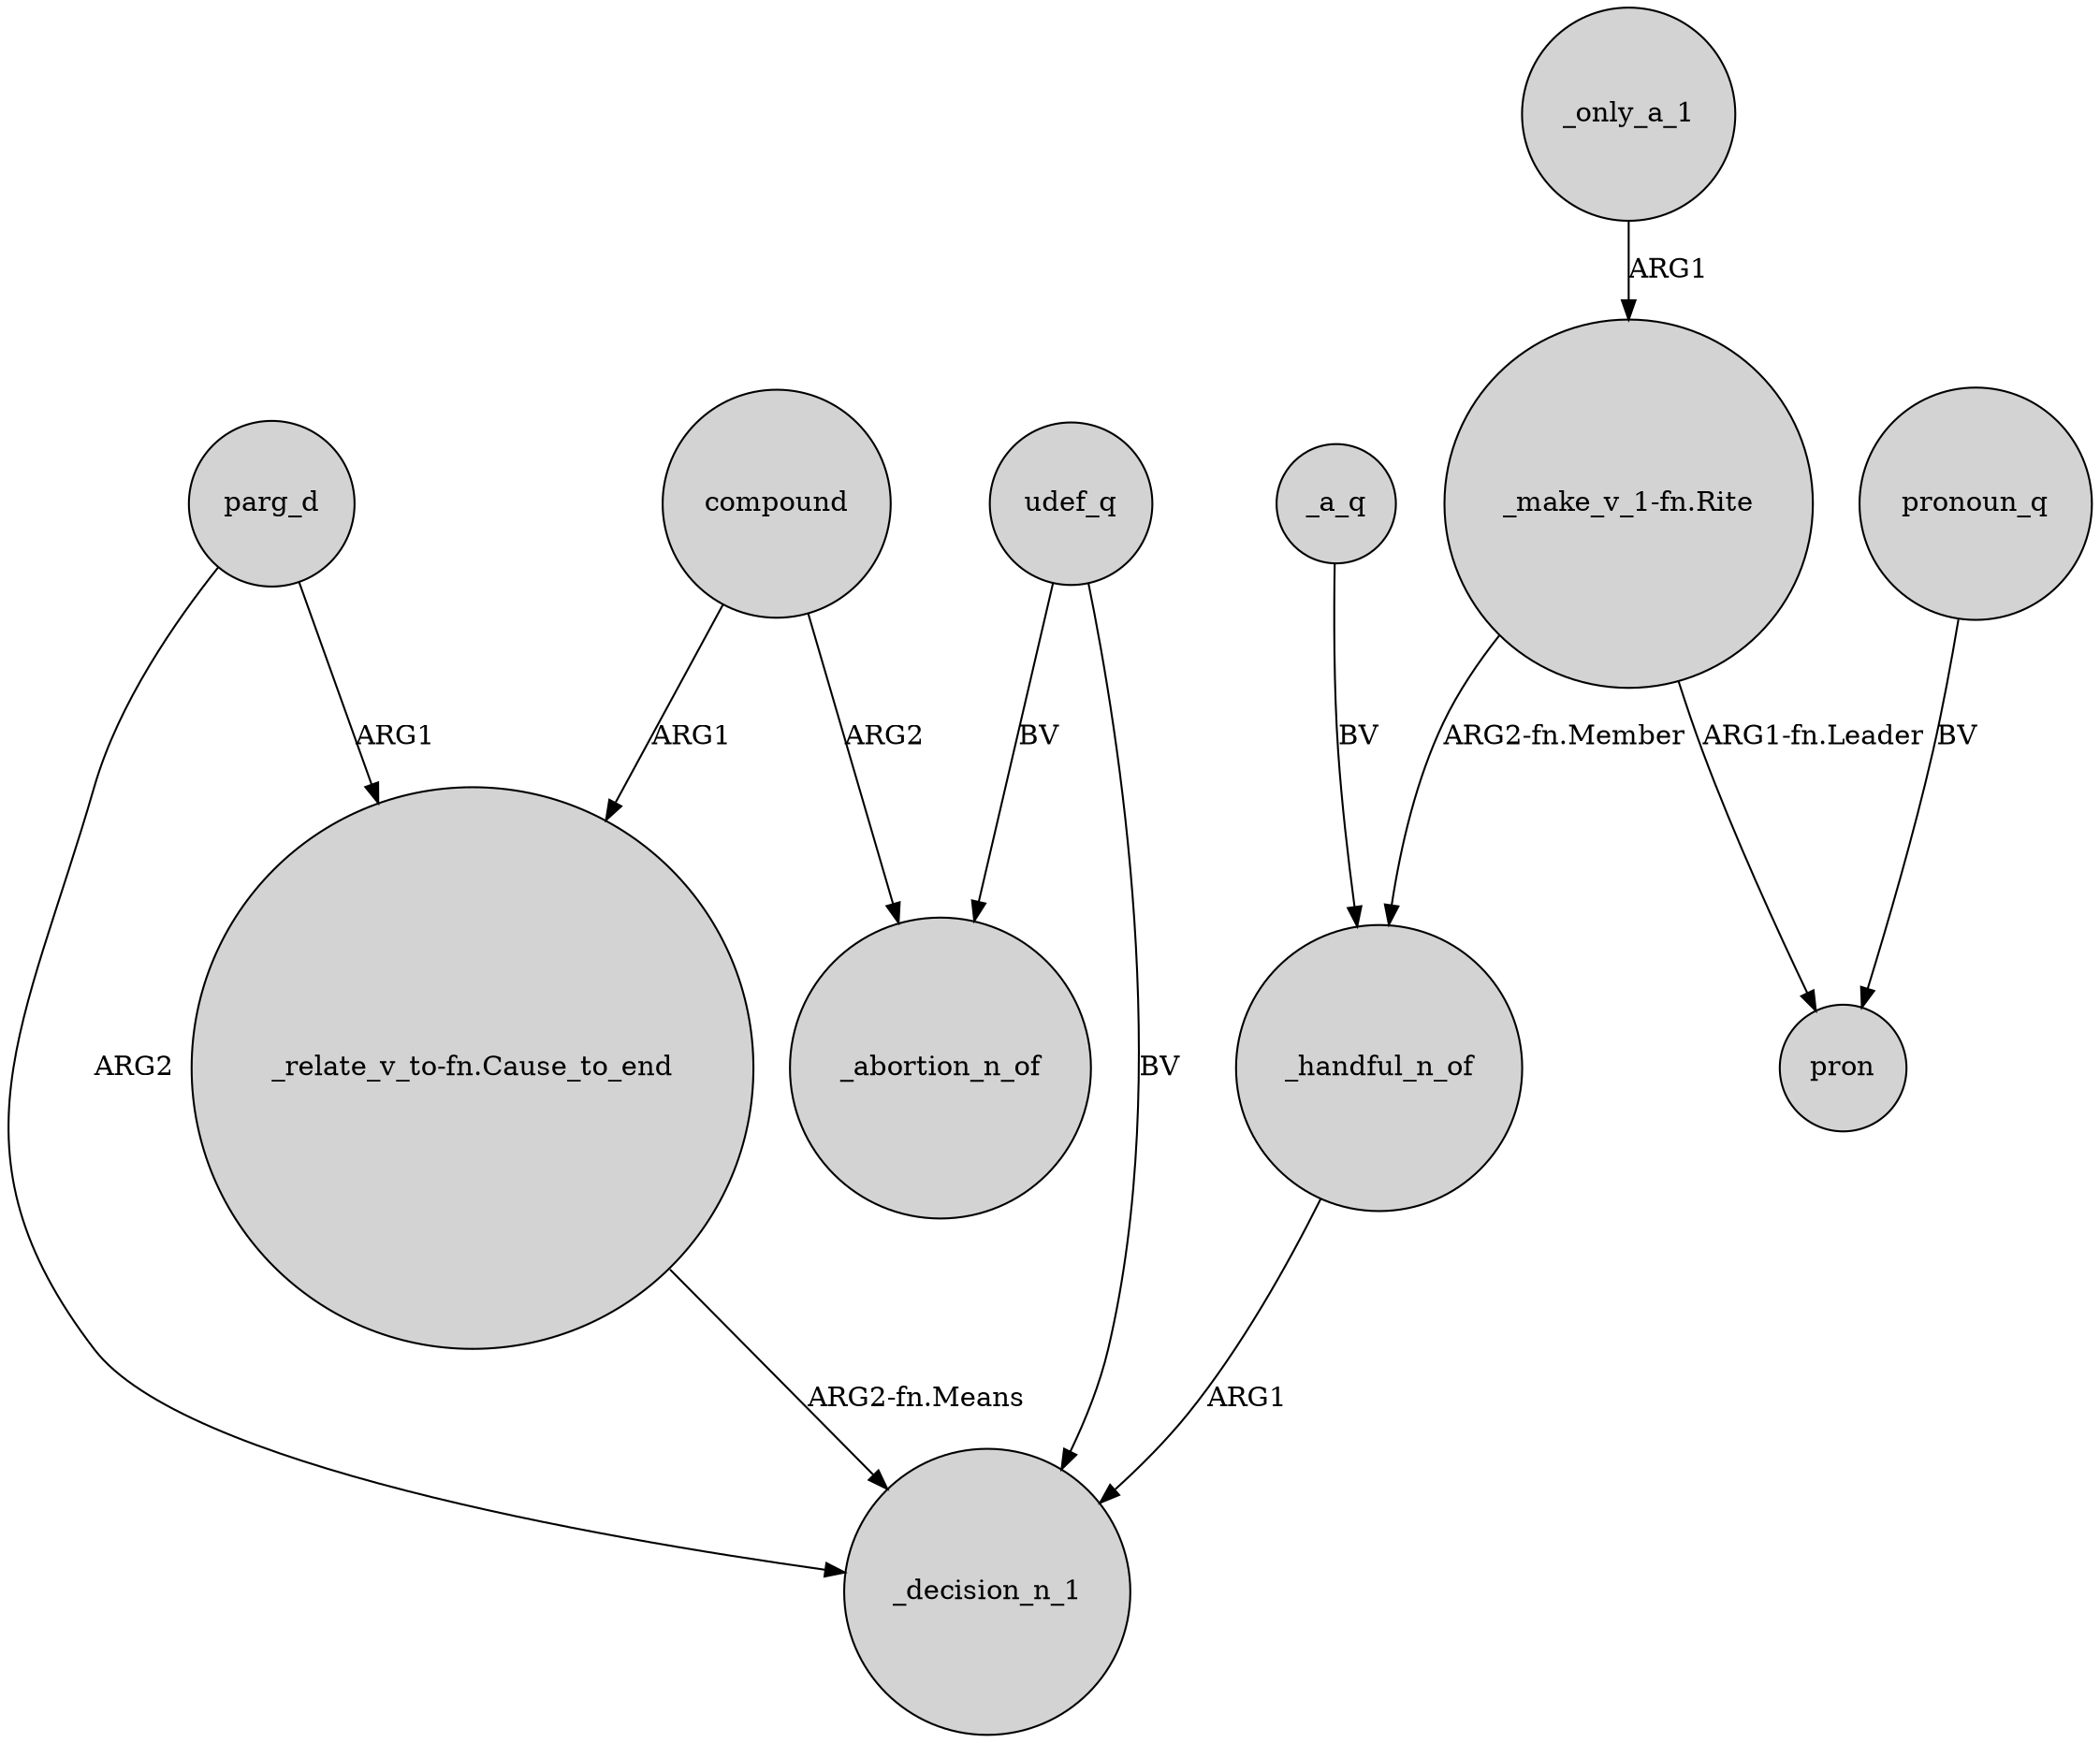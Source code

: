 digraph {
	node [shape=circle style=filled]
	parg_d -> "_relate_v_to-fn.Cause_to_end" [label=ARG1]
	"_make_v_1-fn.Rite" -> pron [label="ARG1-fn.Leader"]
	udef_q -> _decision_n_1 [label=BV]
	"_make_v_1-fn.Rite" -> _handful_n_of [label="ARG2-fn.Member"]
	"_relate_v_to-fn.Cause_to_end" -> _decision_n_1 [label="ARG2-fn.Means"]
	_a_q -> _handful_n_of [label=BV]
	compound -> "_relate_v_to-fn.Cause_to_end" [label=ARG1]
	parg_d -> _decision_n_1 [label=ARG2]
	compound -> _abortion_n_of [label=ARG2]
	udef_q -> _abortion_n_of [label=BV]
	pronoun_q -> pron [label=BV]
	_handful_n_of -> _decision_n_1 [label=ARG1]
	_only_a_1 -> "_make_v_1-fn.Rite" [label=ARG1]
}
